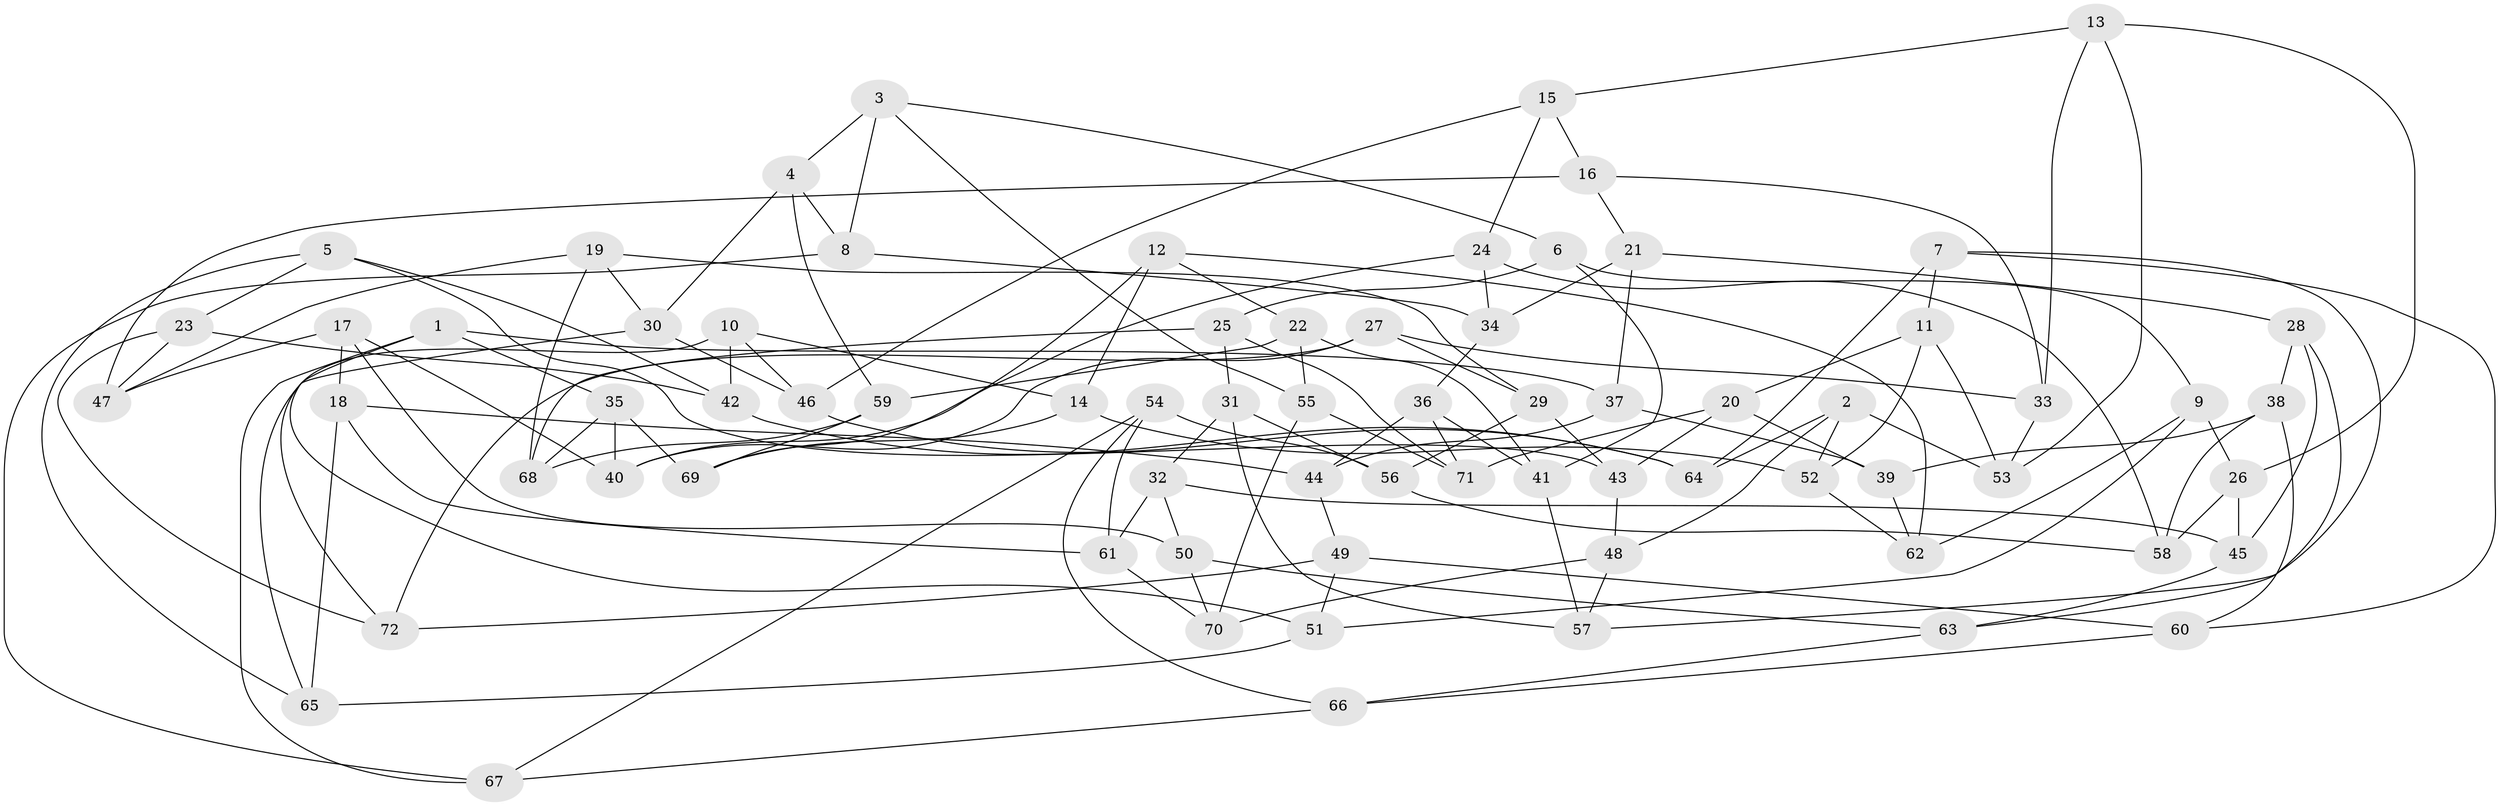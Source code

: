 // coarse degree distribution, {5: 0.21428571428571427, 6: 0.5, 3: 0.023809523809523808, 4: 0.2619047619047619}
// Generated by graph-tools (version 1.1) at 2025/52/02/27/25 19:52:30]
// undirected, 72 vertices, 144 edges
graph export_dot {
graph [start="1"]
  node [color=gray90,style=filled];
  1;
  2;
  3;
  4;
  5;
  6;
  7;
  8;
  9;
  10;
  11;
  12;
  13;
  14;
  15;
  16;
  17;
  18;
  19;
  20;
  21;
  22;
  23;
  24;
  25;
  26;
  27;
  28;
  29;
  30;
  31;
  32;
  33;
  34;
  35;
  36;
  37;
  38;
  39;
  40;
  41;
  42;
  43;
  44;
  45;
  46;
  47;
  48;
  49;
  50;
  51;
  52;
  53;
  54;
  55;
  56;
  57;
  58;
  59;
  60;
  61;
  62;
  63;
  64;
  65;
  66;
  67;
  68;
  69;
  70;
  71;
  72;
  1 -- 35;
  1 -- 51;
  1 -- 37;
  1 -- 67;
  2 -- 64;
  2 -- 53;
  2 -- 52;
  2 -- 48;
  3 -- 4;
  3 -- 6;
  3 -- 55;
  3 -- 8;
  4 -- 59;
  4 -- 30;
  4 -- 8;
  5 -- 23;
  5 -- 65;
  5 -- 42;
  5 -- 43;
  6 -- 9;
  6 -- 25;
  6 -- 41;
  7 -- 64;
  7 -- 11;
  7 -- 60;
  7 -- 57;
  8 -- 67;
  8 -- 34;
  9 -- 51;
  9 -- 26;
  9 -- 62;
  10 -- 42;
  10 -- 14;
  10 -- 65;
  10 -- 46;
  11 -- 53;
  11 -- 52;
  11 -- 20;
  12 -- 62;
  12 -- 14;
  12 -- 69;
  12 -- 22;
  13 -- 53;
  13 -- 33;
  13 -- 26;
  13 -- 15;
  14 -- 52;
  14 -- 69;
  15 -- 24;
  15 -- 46;
  15 -- 16;
  16 -- 33;
  16 -- 47;
  16 -- 21;
  17 -- 18;
  17 -- 50;
  17 -- 40;
  17 -- 47;
  18 -- 61;
  18 -- 65;
  18 -- 44;
  19 -- 68;
  19 -- 47;
  19 -- 30;
  19 -- 29;
  20 -- 71;
  20 -- 39;
  20 -- 43;
  21 -- 37;
  21 -- 34;
  21 -- 28;
  22 -- 55;
  22 -- 59;
  22 -- 41;
  23 -- 42;
  23 -- 47;
  23 -- 72;
  24 -- 34;
  24 -- 40;
  24 -- 58;
  25 -- 71;
  25 -- 31;
  25 -- 68;
  26 -- 58;
  26 -- 45;
  27 -- 33;
  27 -- 40;
  27 -- 72;
  27 -- 29;
  28 -- 45;
  28 -- 63;
  28 -- 38;
  29 -- 56;
  29 -- 43;
  30 -- 72;
  30 -- 46;
  31 -- 32;
  31 -- 56;
  31 -- 57;
  32 -- 50;
  32 -- 45;
  32 -- 61;
  33 -- 53;
  34 -- 36;
  35 -- 69;
  35 -- 40;
  35 -- 68;
  36 -- 41;
  36 -- 71;
  36 -- 44;
  37 -- 39;
  37 -- 44;
  38 -- 60;
  38 -- 58;
  38 -- 39;
  39 -- 62;
  41 -- 57;
  42 -- 64;
  43 -- 48;
  44 -- 49;
  45 -- 63;
  46 -- 64;
  48 -- 57;
  48 -- 70;
  49 -- 72;
  49 -- 51;
  49 -- 60;
  50 -- 70;
  50 -- 63;
  51 -- 65;
  52 -- 62;
  54 -- 61;
  54 -- 67;
  54 -- 56;
  54 -- 66;
  55 -- 70;
  55 -- 71;
  56 -- 58;
  59 -- 69;
  59 -- 68;
  60 -- 66;
  61 -- 70;
  63 -- 66;
  66 -- 67;
}
